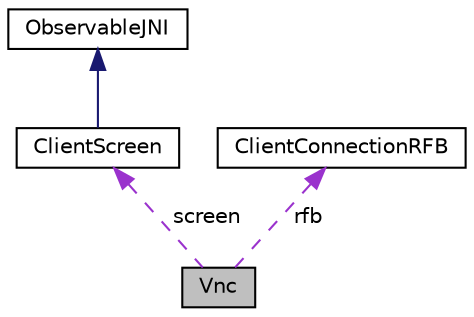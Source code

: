 digraph "Vnc"
{
  edge [fontname="Helvetica",fontsize="10",labelfontname="Helvetica",labelfontsize="10"];
  node [fontname="Helvetica",fontsize="10",shape=record];
  Node1 [label="Vnc",height=0.2,width=0.4,color="black", fillcolor="grey75", style="filled" fontcolor="black"];
  Node2 -> Node1 [dir="back",color="darkorchid3",fontsize="10",style="dashed",label=" screen" ,fontname="Helvetica"];
  Node2 [label="ClientScreen",height=0.2,width=0.4,color="black", fillcolor="white", style="filled",URL="$classClientScreen.html",tooltip="Clase encargada de gestionar los eventos de rfb y transformar la imagen."];
  Node3 -> Node2 [dir="back",color="midnightblue",fontsize="10",style="solid",fontname="Helvetica"];
  Node3 [label="ObservableJNI",height=0.2,width=0.4,color="black", fillcolor="white", style="filled",URL="$classObservableJNI.html",tooltip="Clase que notifica a java."];
  Node4 -> Node1 [dir="back",color="darkorchid3",fontsize="10",style="dashed",label=" rfb" ,fontname="Helvetica"];
  Node4 [label="ClientConnectionRFB",height=0.2,width=0.4,color="black", fillcolor="white", style="filled",URL="$classClientConnectionRFB.html",tooltip="Clase encargada de gestionar la conexion con el servidor mediante rfb."];
}
